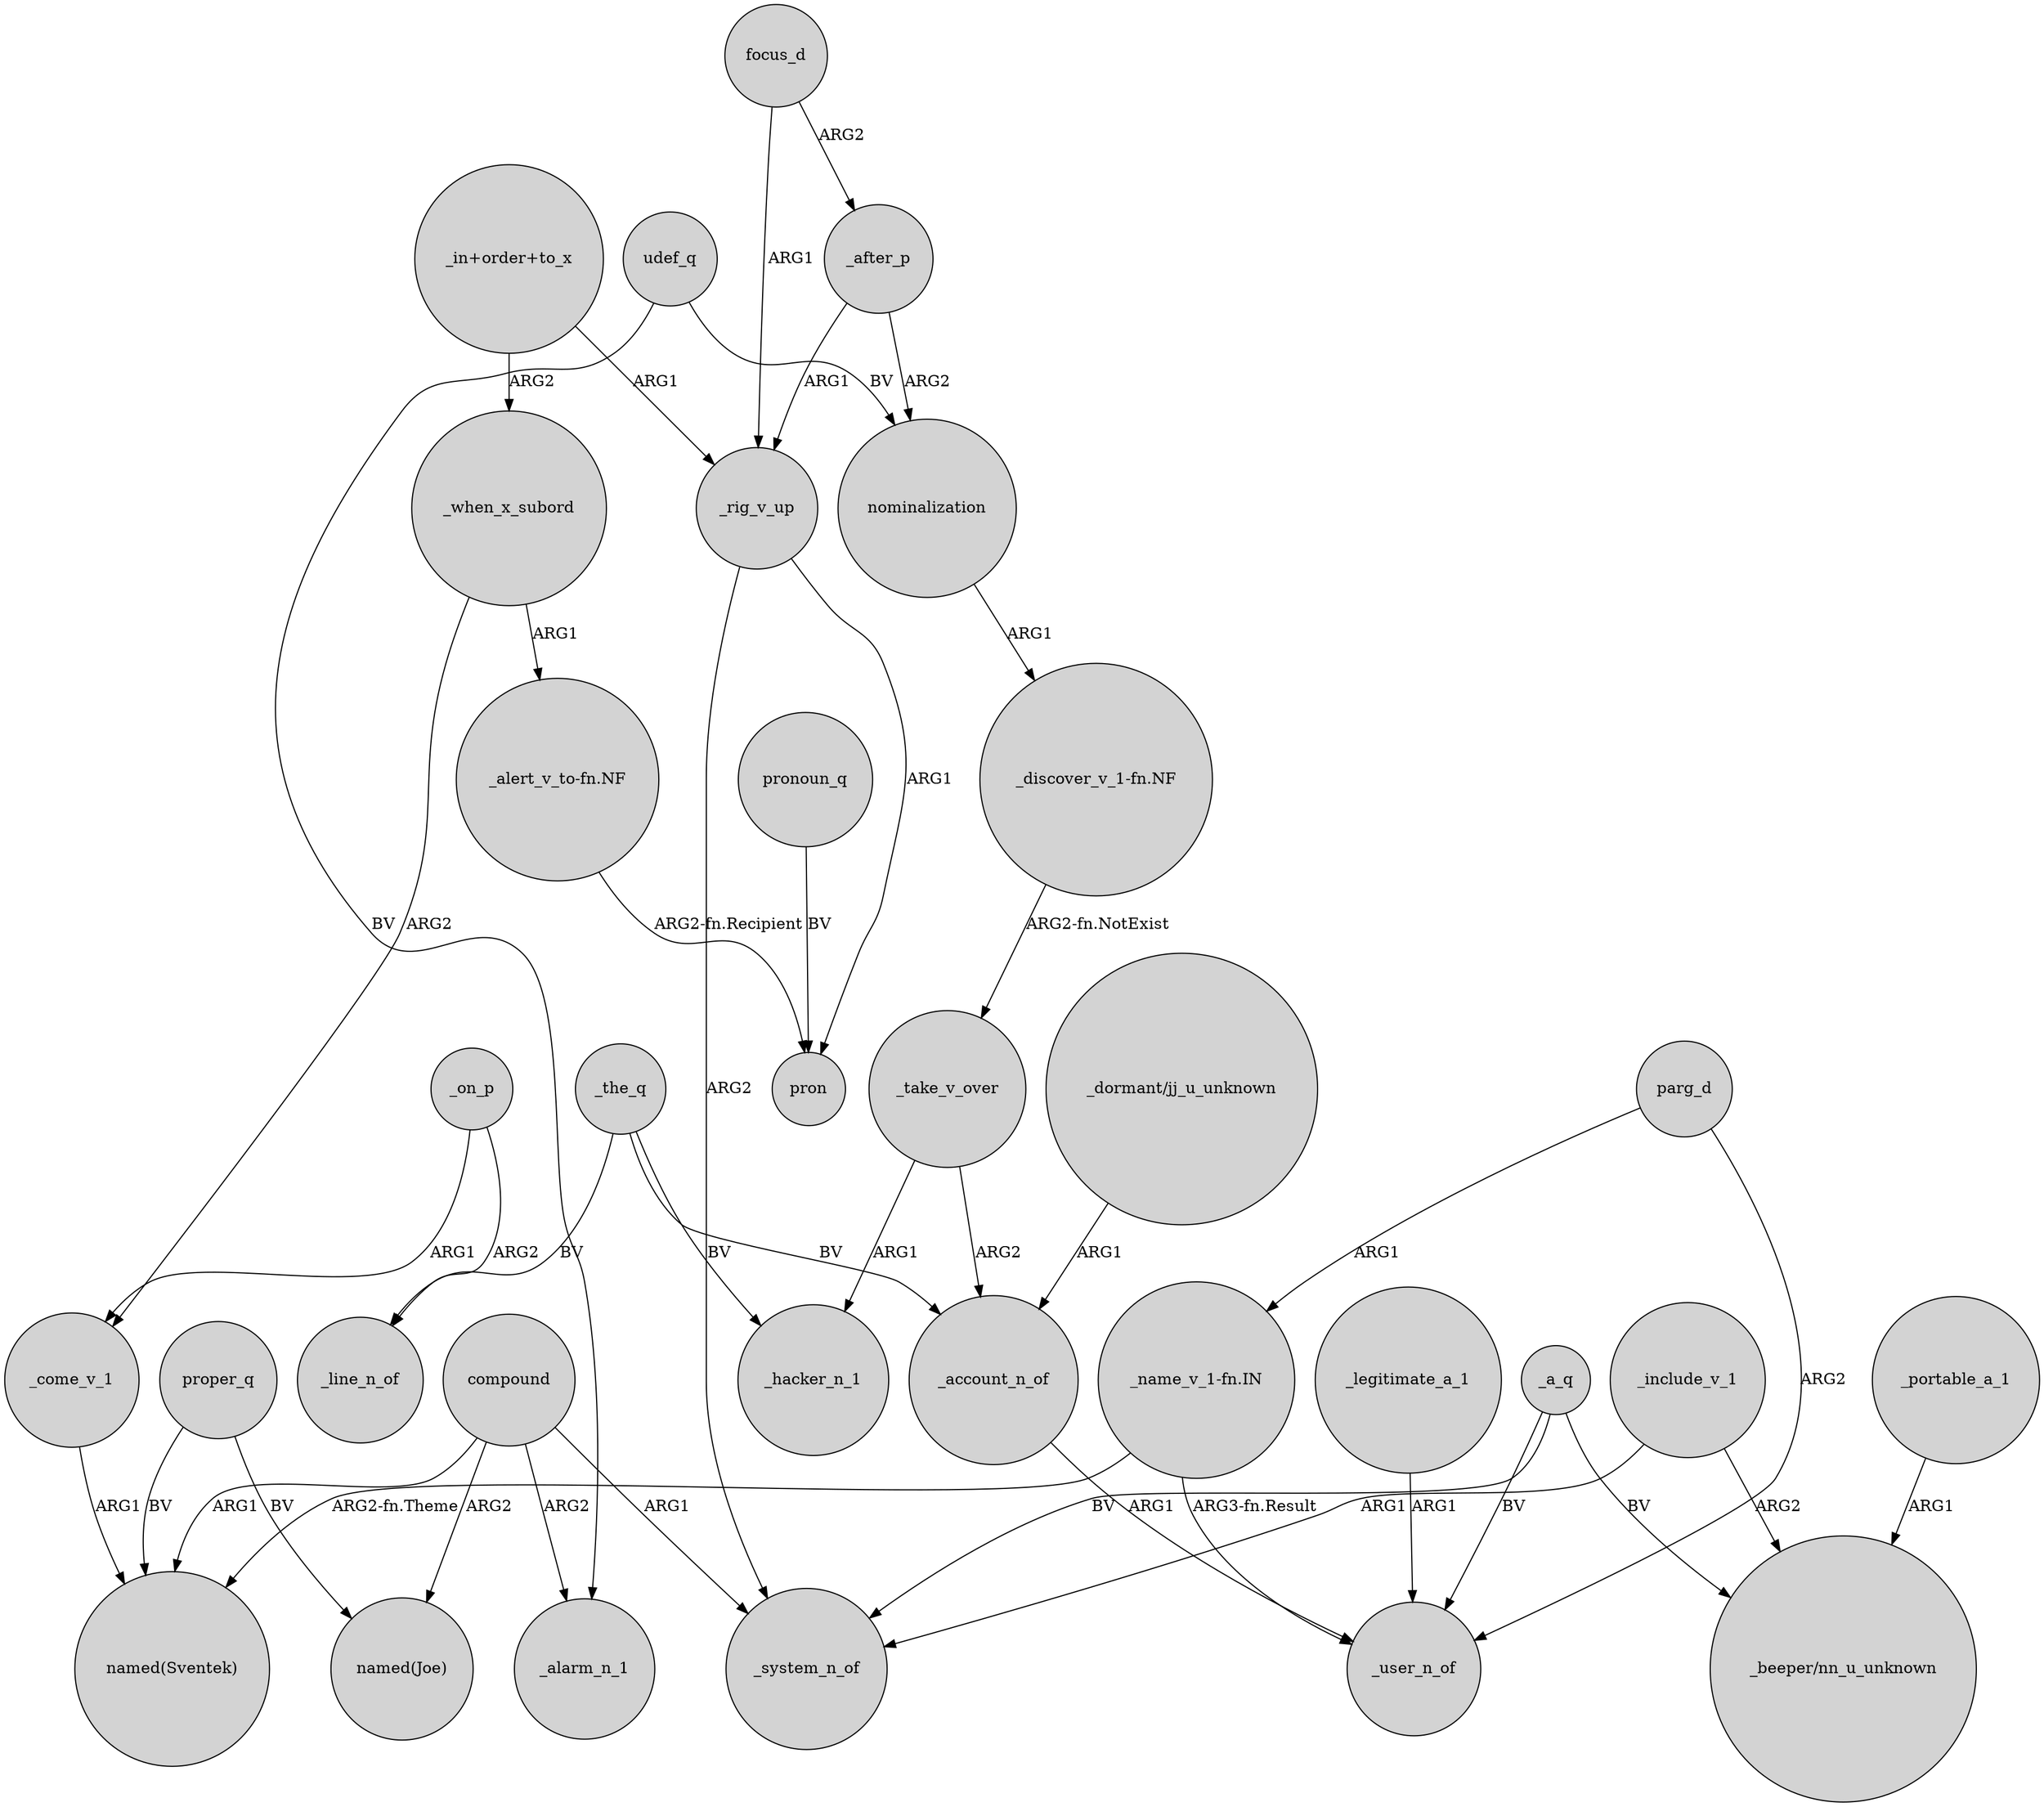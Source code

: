 digraph {
	node [shape=circle style=filled]
	proper_q -> "named(Sventek)" [label=BV]
	_legitimate_a_1 -> _user_n_of [label=ARG1]
	focus_d -> _after_p [label=ARG2]
	_the_q -> _account_n_of [label=BV]
	"_dormant/jj_u_unknown" -> _account_n_of [label=ARG1]
	compound -> "named(Joe)" [label=ARG2]
	nominalization -> "_discover_v_1-fn.NF" [label=ARG1]
	_take_v_over -> _account_n_of [label=ARG2]
	compound -> _system_n_of [label=ARG1]
	_the_q -> _line_n_of [label=BV]
	_a_q -> "_beeper/nn_u_unknown" [label=BV]
	_on_p -> _line_n_of [label=ARG2]
	_rig_v_up -> _system_n_of [label=ARG2]
	_after_p -> _rig_v_up [label=ARG1]
	_rig_v_up -> pron [label=ARG1]
	_take_v_over -> _hacker_n_1 [label=ARG1]
	parg_d -> _user_n_of [label=ARG2]
	compound -> _alarm_n_1 [label=ARG2]
	"_in+order+to_x" -> _when_x_subord [label=ARG2]
	focus_d -> _rig_v_up [label=ARG1]
	udef_q -> _alarm_n_1 [label=BV]
	compound -> "named(Sventek)" [label=ARG1]
	pronoun_q -> pron [label=BV]
	proper_q -> "named(Joe)" [label=BV]
	"_in+order+to_x" -> _rig_v_up [label=ARG1]
	_include_v_1 -> _system_n_of [label=ARG1]
	_a_q -> _user_n_of [label=BV]
	"_name_v_1-fn.IN" -> "named(Sventek)" [label="ARG2-fn.Theme"]
	_when_x_subord -> _come_v_1 [label=ARG2]
	_the_q -> _hacker_n_1 [label=BV]
	_on_p -> _come_v_1 [label=ARG1]
	udef_q -> nominalization [label=BV]
	_when_x_subord -> "_alert_v_to-fn.NF" [label=ARG1]
	_a_q -> _system_n_of [label=BV]
	"_discover_v_1-fn.NF" -> _take_v_over [label="ARG2-fn.NotExist"]
	_account_n_of -> _user_n_of [label=ARG1]
	_include_v_1 -> "_beeper/nn_u_unknown" [label=ARG2]
	_after_p -> nominalization [label=ARG2]
	"_alert_v_to-fn.NF" -> pron [label="ARG2-fn.Recipient"]
	_come_v_1 -> "named(Sventek)" [label=ARG1]
	parg_d -> "_name_v_1-fn.IN" [label=ARG1]
	"_name_v_1-fn.IN" -> _user_n_of [label="ARG3-fn.Result"]
	_portable_a_1 -> "_beeper/nn_u_unknown" [label=ARG1]
}
